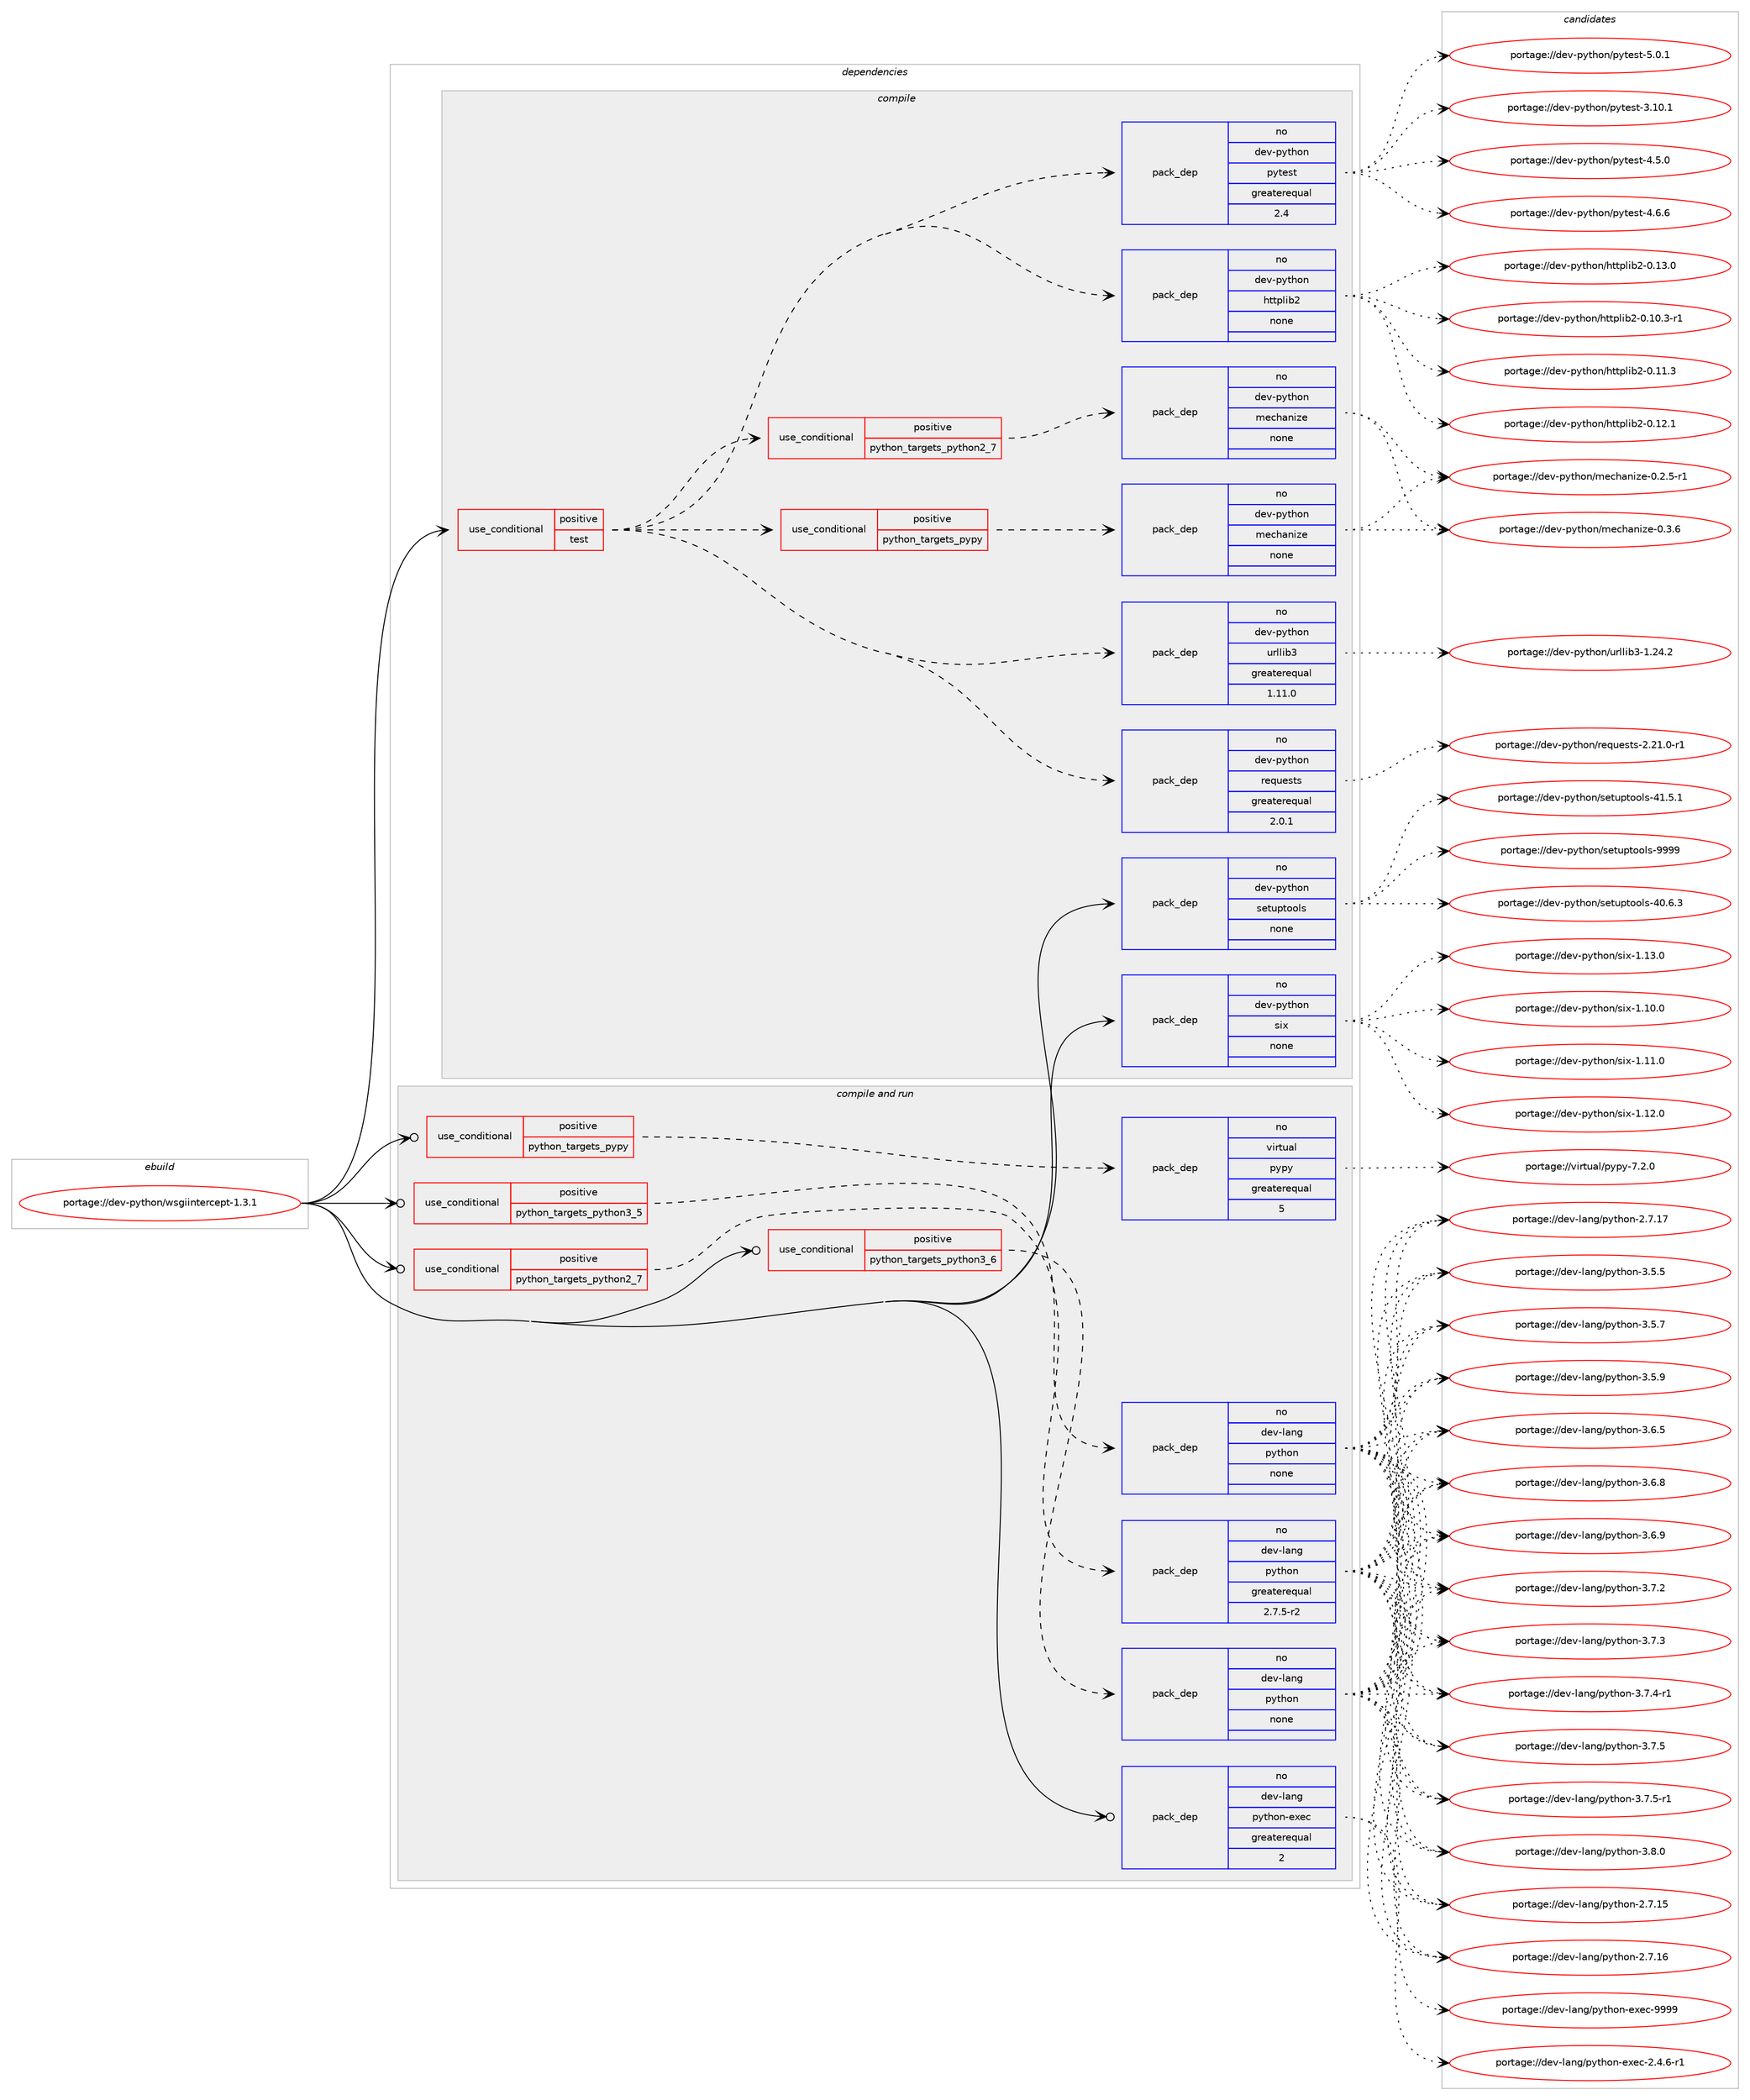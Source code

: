 digraph prolog {

# *************
# Graph options
# *************

newrank=true;
concentrate=true;
compound=true;
graph [rankdir=LR,fontname=Helvetica,fontsize=10,ranksep=1.5];#, ranksep=2.5, nodesep=0.2];
edge  [arrowhead=vee];
node  [fontname=Helvetica,fontsize=10];

# **********
# The ebuild
# **********

subgraph cluster_leftcol {
color=gray;
rank=same;
label=<<i>ebuild</i>>;
id [label="portage://dev-python/wsgiintercept-1.3.1", color=red, width=4, href="../dev-python/wsgiintercept-1.3.1.svg"];
}

# ****************
# The dependencies
# ****************

subgraph cluster_midcol {
color=gray;
label=<<i>dependencies</i>>;
subgraph cluster_compile {
fillcolor="#eeeeee";
style=filled;
label=<<i>compile</i>>;
subgraph cond40868 {
dependency179238 [label=<<TABLE BORDER="0" CELLBORDER="1" CELLSPACING="0" CELLPADDING="4"><TR><TD ROWSPAN="3" CELLPADDING="10">use_conditional</TD></TR><TR><TD>positive</TD></TR><TR><TD>test</TD></TR></TABLE>>, shape=none, color=red];
subgraph pack134959 {
dependency179239 [label=<<TABLE BORDER="0" CELLBORDER="1" CELLSPACING="0" CELLPADDING="4" WIDTH="220"><TR><TD ROWSPAN="6" CELLPADDING="30">pack_dep</TD></TR><TR><TD WIDTH="110">no</TD></TR><TR><TD>dev-python</TD></TR><TR><TD>httplib2</TD></TR><TR><TD>none</TD></TR><TR><TD></TD></TR></TABLE>>, shape=none, color=blue];
}
dependency179238:e -> dependency179239:w [weight=20,style="dashed",arrowhead="vee"];
subgraph pack134960 {
dependency179240 [label=<<TABLE BORDER="0" CELLBORDER="1" CELLSPACING="0" CELLPADDING="4" WIDTH="220"><TR><TD ROWSPAN="6" CELLPADDING="30">pack_dep</TD></TR><TR><TD WIDTH="110">no</TD></TR><TR><TD>dev-python</TD></TR><TR><TD>pytest</TD></TR><TR><TD>greaterequal</TD></TR><TR><TD>2.4</TD></TR></TABLE>>, shape=none, color=blue];
}
dependency179238:e -> dependency179240:w [weight=20,style="dashed",arrowhead="vee"];
subgraph pack134961 {
dependency179241 [label=<<TABLE BORDER="0" CELLBORDER="1" CELLSPACING="0" CELLPADDING="4" WIDTH="220"><TR><TD ROWSPAN="6" CELLPADDING="30">pack_dep</TD></TR><TR><TD WIDTH="110">no</TD></TR><TR><TD>dev-python</TD></TR><TR><TD>requests</TD></TR><TR><TD>greaterequal</TD></TR><TR><TD>2.0.1</TD></TR></TABLE>>, shape=none, color=blue];
}
dependency179238:e -> dependency179241:w [weight=20,style="dashed",arrowhead="vee"];
subgraph pack134962 {
dependency179242 [label=<<TABLE BORDER="0" CELLBORDER="1" CELLSPACING="0" CELLPADDING="4" WIDTH="220"><TR><TD ROWSPAN="6" CELLPADDING="30">pack_dep</TD></TR><TR><TD WIDTH="110">no</TD></TR><TR><TD>dev-python</TD></TR><TR><TD>urllib3</TD></TR><TR><TD>greaterequal</TD></TR><TR><TD>1.11.0</TD></TR></TABLE>>, shape=none, color=blue];
}
dependency179238:e -> dependency179242:w [weight=20,style="dashed",arrowhead="vee"];
subgraph cond40869 {
dependency179243 [label=<<TABLE BORDER="0" CELLBORDER="1" CELLSPACING="0" CELLPADDING="4"><TR><TD ROWSPAN="3" CELLPADDING="10">use_conditional</TD></TR><TR><TD>positive</TD></TR><TR><TD>python_targets_pypy</TD></TR></TABLE>>, shape=none, color=red];
subgraph pack134963 {
dependency179244 [label=<<TABLE BORDER="0" CELLBORDER="1" CELLSPACING="0" CELLPADDING="4" WIDTH="220"><TR><TD ROWSPAN="6" CELLPADDING="30">pack_dep</TD></TR><TR><TD WIDTH="110">no</TD></TR><TR><TD>dev-python</TD></TR><TR><TD>mechanize</TD></TR><TR><TD>none</TD></TR><TR><TD></TD></TR></TABLE>>, shape=none, color=blue];
}
dependency179243:e -> dependency179244:w [weight=20,style="dashed",arrowhead="vee"];
}
dependency179238:e -> dependency179243:w [weight=20,style="dashed",arrowhead="vee"];
subgraph cond40870 {
dependency179245 [label=<<TABLE BORDER="0" CELLBORDER="1" CELLSPACING="0" CELLPADDING="4"><TR><TD ROWSPAN="3" CELLPADDING="10">use_conditional</TD></TR><TR><TD>positive</TD></TR><TR><TD>python_targets_python2_7</TD></TR></TABLE>>, shape=none, color=red];
subgraph pack134964 {
dependency179246 [label=<<TABLE BORDER="0" CELLBORDER="1" CELLSPACING="0" CELLPADDING="4" WIDTH="220"><TR><TD ROWSPAN="6" CELLPADDING="30">pack_dep</TD></TR><TR><TD WIDTH="110">no</TD></TR><TR><TD>dev-python</TD></TR><TR><TD>mechanize</TD></TR><TR><TD>none</TD></TR><TR><TD></TD></TR></TABLE>>, shape=none, color=blue];
}
dependency179245:e -> dependency179246:w [weight=20,style="dashed",arrowhead="vee"];
}
dependency179238:e -> dependency179245:w [weight=20,style="dashed",arrowhead="vee"];
}
id:e -> dependency179238:w [weight=20,style="solid",arrowhead="vee"];
subgraph pack134965 {
dependency179247 [label=<<TABLE BORDER="0" CELLBORDER="1" CELLSPACING="0" CELLPADDING="4" WIDTH="220"><TR><TD ROWSPAN="6" CELLPADDING="30">pack_dep</TD></TR><TR><TD WIDTH="110">no</TD></TR><TR><TD>dev-python</TD></TR><TR><TD>setuptools</TD></TR><TR><TD>none</TD></TR><TR><TD></TD></TR></TABLE>>, shape=none, color=blue];
}
id:e -> dependency179247:w [weight=20,style="solid",arrowhead="vee"];
subgraph pack134966 {
dependency179248 [label=<<TABLE BORDER="0" CELLBORDER="1" CELLSPACING="0" CELLPADDING="4" WIDTH="220"><TR><TD ROWSPAN="6" CELLPADDING="30">pack_dep</TD></TR><TR><TD WIDTH="110">no</TD></TR><TR><TD>dev-python</TD></TR><TR><TD>six</TD></TR><TR><TD>none</TD></TR><TR><TD></TD></TR></TABLE>>, shape=none, color=blue];
}
id:e -> dependency179248:w [weight=20,style="solid",arrowhead="vee"];
}
subgraph cluster_compileandrun {
fillcolor="#eeeeee";
style=filled;
label=<<i>compile and run</i>>;
subgraph cond40871 {
dependency179249 [label=<<TABLE BORDER="0" CELLBORDER="1" CELLSPACING="0" CELLPADDING="4"><TR><TD ROWSPAN="3" CELLPADDING="10">use_conditional</TD></TR><TR><TD>positive</TD></TR><TR><TD>python_targets_pypy</TD></TR></TABLE>>, shape=none, color=red];
subgraph pack134967 {
dependency179250 [label=<<TABLE BORDER="0" CELLBORDER="1" CELLSPACING="0" CELLPADDING="4" WIDTH="220"><TR><TD ROWSPAN="6" CELLPADDING="30">pack_dep</TD></TR><TR><TD WIDTH="110">no</TD></TR><TR><TD>virtual</TD></TR><TR><TD>pypy</TD></TR><TR><TD>greaterequal</TD></TR><TR><TD>5</TD></TR></TABLE>>, shape=none, color=blue];
}
dependency179249:e -> dependency179250:w [weight=20,style="dashed",arrowhead="vee"];
}
id:e -> dependency179249:w [weight=20,style="solid",arrowhead="odotvee"];
subgraph cond40872 {
dependency179251 [label=<<TABLE BORDER="0" CELLBORDER="1" CELLSPACING="0" CELLPADDING="4"><TR><TD ROWSPAN="3" CELLPADDING="10">use_conditional</TD></TR><TR><TD>positive</TD></TR><TR><TD>python_targets_python2_7</TD></TR></TABLE>>, shape=none, color=red];
subgraph pack134968 {
dependency179252 [label=<<TABLE BORDER="0" CELLBORDER="1" CELLSPACING="0" CELLPADDING="4" WIDTH="220"><TR><TD ROWSPAN="6" CELLPADDING="30">pack_dep</TD></TR><TR><TD WIDTH="110">no</TD></TR><TR><TD>dev-lang</TD></TR><TR><TD>python</TD></TR><TR><TD>greaterequal</TD></TR><TR><TD>2.7.5-r2</TD></TR></TABLE>>, shape=none, color=blue];
}
dependency179251:e -> dependency179252:w [weight=20,style="dashed",arrowhead="vee"];
}
id:e -> dependency179251:w [weight=20,style="solid",arrowhead="odotvee"];
subgraph cond40873 {
dependency179253 [label=<<TABLE BORDER="0" CELLBORDER="1" CELLSPACING="0" CELLPADDING="4"><TR><TD ROWSPAN="3" CELLPADDING="10">use_conditional</TD></TR><TR><TD>positive</TD></TR><TR><TD>python_targets_python3_5</TD></TR></TABLE>>, shape=none, color=red];
subgraph pack134969 {
dependency179254 [label=<<TABLE BORDER="0" CELLBORDER="1" CELLSPACING="0" CELLPADDING="4" WIDTH="220"><TR><TD ROWSPAN="6" CELLPADDING="30">pack_dep</TD></TR><TR><TD WIDTH="110">no</TD></TR><TR><TD>dev-lang</TD></TR><TR><TD>python</TD></TR><TR><TD>none</TD></TR><TR><TD></TD></TR></TABLE>>, shape=none, color=blue];
}
dependency179253:e -> dependency179254:w [weight=20,style="dashed",arrowhead="vee"];
}
id:e -> dependency179253:w [weight=20,style="solid",arrowhead="odotvee"];
subgraph cond40874 {
dependency179255 [label=<<TABLE BORDER="0" CELLBORDER="1" CELLSPACING="0" CELLPADDING="4"><TR><TD ROWSPAN="3" CELLPADDING="10">use_conditional</TD></TR><TR><TD>positive</TD></TR><TR><TD>python_targets_python3_6</TD></TR></TABLE>>, shape=none, color=red];
subgraph pack134970 {
dependency179256 [label=<<TABLE BORDER="0" CELLBORDER="1" CELLSPACING="0" CELLPADDING="4" WIDTH="220"><TR><TD ROWSPAN="6" CELLPADDING="30">pack_dep</TD></TR><TR><TD WIDTH="110">no</TD></TR><TR><TD>dev-lang</TD></TR><TR><TD>python</TD></TR><TR><TD>none</TD></TR><TR><TD></TD></TR></TABLE>>, shape=none, color=blue];
}
dependency179255:e -> dependency179256:w [weight=20,style="dashed",arrowhead="vee"];
}
id:e -> dependency179255:w [weight=20,style="solid",arrowhead="odotvee"];
subgraph pack134971 {
dependency179257 [label=<<TABLE BORDER="0" CELLBORDER="1" CELLSPACING="0" CELLPADDING="4" WIDTH="220"><TR><TD ROWSPAN="6" CELLPADDING="30">pack_dep</TD></TR><TR><TD WIDTH="110">no</TD></TR><TR><TD>dev-lang</TD></TR><TR><TD>python-exec</TD></TR><TR><TD>greaterequal</TD></TR><TR><TD>2</TD></TR></TABLE>>, shape=none, color=blue];
}
id:e -> dependency179257:w [weight=20,style="solid",arrowhead="odotvee"];
}
subgraph cluster_run {
fillcolor="#eeeeee";
style=filled;
label=<<i>run</i>>;
}
}

# **************
# The candidates
# **************

subgraph cluster_choices {
rank=same;
color=gray;
label=<<i>candidates</i>>;

subgraph choice134959 {
color=black;
nodesep=1;
choiceportage10010111845112121116104111110471041161161121081059850454846494846514511449 [label="portage://dev-python/httplib2-0.10.3-r1", color=red, width=4,href="../dev-python/httplib2-0.10.3-r1.svg"];
choiceportage1001011184511212111610411111047104116116112108105985045484649494651 [label="portage://dev-python/httplib2-0.11.3", color=red, width=4,href="../dev-python/httplib2-0.11.3.svg"];
choiceportage1001011184511212111610411111047104116116112108105985045484649504649 [label="portage://dev-python/httplib2-0.12.1", color=red, width=4,href="../dev-python/httplib2-0.12.1.svg"];
choiceportage1001011184511212111610411111047104116116112108105985045484649514648 [label="portage://dev-python/httplib2-0.13.0", color=red, width=4,href="../dev-python/httplib2-0.13.0.svg"];
dependency179239:e -> choiceportage10010111845112121116104111110471041161161121081059850454846494846514511449:w [style=dotted,weight="100"];
dependency179239:e -> choiceportage1001011184511212111610411111047104116116112108105985045484649494651:w [style=dotted,weight="100"];
dependency179239:e -> choiceportage1001011184511212111610411111047104116116112108105985045484649504649:w [style=dotted,weight="100"];
dependency179239:e -> choiceportage1001011184511212111610411111047104116116112108105985045484649514648:w [style=dotted,weight="100"];
}
subgraph choice134960 {
color=black;
nodesep=1;
choiceportage100101118451121211161041111104711212111610111511645514649484649 [label="portage://dev-python/pytest-3.10.1", color=red, width=4,href="../dev-python/pytest-3.10.1.svg"];
choiceportage1001011184511212111610411111047112121116101115116455246534648 [label="portage://dev-python/pytest-4.5.0", color=red, width=4,href="../dev-python/pytest-4.5.0.svg"];
choiceportage1001011184511212111610411111047112121116101115116455246544654 [label="portage://dev-python/pytest-4.6.6", color=red, width=4,href="../dev-python/pytest-4.6.6.svg"];
choiceportage1001011184511212111610411111047112121116101115116455346484649 [label="portage://dev-python/pytest-5.0.1", color=red, width=4,href="../dev-python/pytest-5.0.1.svg"];
dependency179240:e -> choiceportage100101118451121211161041111104711212111610111511645514649484649:w [style=dotted,weight="100"];
dependency179240:e -> choiceportage1001011184511212111610411111047112121116101115116455246534648:w [style=dotted,weight="100"];
dependency179240:e -> choiceportage1001011184511212111610411111047112121116101115116455246544654:w [style=dotted,weight="100"];
dependency179240:e -> choiceportage1001011184511212111610411111047112121116101115116455346484649:w [style=dotted,weight="100"];
}
subgraph choice134961 {
color=black;
nodesep=1;
choiceportage1001011184511212111610411111047114101113117101115116115455046504946484511449 [label="portage://dev-python/requests-2.21.0-r1", color=red, width=4,href="../dev-python/requests-2.21.0-r1.svg"];
dependency179241:e -> choiceportage1001011184511212111610411111047114101113117101115116115455046504946484511449:w [style=dotted,weight="100"];
}
subgraph choice134962 {
color=black;
nodesep=1;
choiceportage1001011184511212111610411111047117114108108105985145494650524650 [label="portage://dev-python/urllib3-1.24.2", color=red, width=4,href="../dev-python/urllib3-1.24.2.svg"];
dependency179242:e -> choiceportage1001011184511212111610411111047117114108108105985145494650524650:w [style=dotted,weight="100"];
}
subgraph choice134963 {
color=black;
nodesep=1;
choiceportage100101118451121211161041111104710910199104971101051221014548465046534511449 [label="portage://dev-python/mechanize-0.2.5-r1", color=red, width=4,href="../dev-python/mechanize-0.2.5-r1.svg"];
choiceportage10010111845112121116104111110471091019910497110105122101454846514654 [label="portage://dev-python/mechanize-0.3.6", color=red, width=4,href="../dev-python/mechanize-0.3.6.svg"];
dependency179244:e -> choiceportage100101118451121211161041111104710910199104971101051221014548465046534511449:w [style=dotted,weight="100"];
dependency179244:e -> choiceportage10010111845112121116104111110471091019910497110105122101454846514654:w [style=dotted,weight="100"];
}
subgraph choice134964 {
color=black;
nodesep=1;
choiceportage100101118451121211161041111104710910199104971101051221014548465046534511449 [label="portage://dev-python/mechanize-0.2.5-r1", color=red, width=4,href="../dev-python/mechanize-0.2.5-r1.svg"];
choiceportage10010111845112121116104111110471091019910497110105122101454846514654 [label="portage://dev-python/mechanize-0.3.6", color=red, width=4,href="../dev-python/mechanize-0.3.6.svg"];
dependency179246:e -> choiceportage100101118451121211161041111104710910199104971101051221014548465046534511449:w [style=dotted,weight="100"];
dependency179246:e -> choiceportage10010111845112121116104111110471091019910497110105122101454846514654:w [style=dotted,weight="100"];
}
subgraph choice134965 {
color=black;
nodesep=1;
choiceportage100101118451121211161041111104711510111611711211611111110811545524846544651 [label="portage://dev-python/setuptools-40.6.3", color=red, width=4,href="../dev-python/setuptools-40.6.3.svg"];
choiceportage100101118451121211161041111104711510111611711211611111110811545524946534649 [label="portage://dev-python/setuptools-41.5.1", color=red, width=4,href="../dev-python/setuptools-41.5.1.svg"];
choiceportage10010111845112121116104111110471151011161171121161111111081154557575757 [label="portage://dev-python/setuptools-9999", color=red, width=4,href="../dev-python/setuptools-9999.svg"];
dependency179247:e -> choiceportage100101118451121211161041111104711510111611711211611111110811545524846544651:w [style=dotted,weight="100"];
dependency179247:e -> choiceportage100101118451121211161041111104711510111611711211611111110811545524946534649:w [style=dotted,weight="100"];
dependency179247:e -> choiceportage10010111845112121116104111110471151011161171121161111111081154557575757:w [style=dotted,weight="100"];
}
subgraph choice134966 {
color=black;
nodesep=1;
choiceportage100101118451121211161041111104711510512045494649484648 [label="portage://dev-python/six-1.10.0", color=red, width=4,href="../dev-python/six-1.10.0.svg"];
choiceportage100101118451121211161041111104711510512045494649494648 [label="portage://dev-python/six-1.11.0", color=red, width=4,href="../dev-python/six-1.11.0.svg"];
choiceportage100101118451121211161041111104711510512045494649504648 [label="portage://dev-python/six-1.12.0", color=red, width=4,href="../dev-python/six-1.12.0.svg"];
choiceportage100101118451121211161041111104711510512045494649514648 [label="portage://dev-python/six-1.13.0", color=red, width=4,href="../dev-python/six-1.13.0.svg"];
dependency179248:e -> choiceportage100101118451121211161041111104711510512045494649484648:w [style=dotted,weight="100"];
dependency179248:e -> choiceportage100101118451121211161041111104711510512045494649494648:w [style=dotted,weight="100"];
dependency179248:e -> choiceportage100101118451121211161041111104711510512045494649504648:w [style=dotted,weight="100"];
dependency179248:e -> choiceportage100101118451121211161041111104711510512045494649514648:w [style=dotted,weight="100"];
}
subgraph choice134967 {
color=black;
nodesep=1;
choiceportage1181051141161179710847112121112121455546504648 [label="portage://virtual/pypy-7.2.0", color=red, width=4,href="../virtual/pypy-7.2.0.svg"];
dependency179250:e -> choiceportage1181051141161179710847112121112121455546504648:w [style=dotted,weight="100"];
}
subgraph choice134968 {
color=black;
nodesep=1;
choiceportage10010111845108971101034711212111610411111045504655464953 [label="portage://dev-lang/python-2.7.15", color=red, width=4,href="../dev-lang/python-2.7.15.svg"];
choiceportage10010111845108971101034711212111610411111045504655464954 [label="portage://dev-lang/python-2.7.16", color=red, width=4,href="../dev-lang/python-2.7.16.svg"];
choiceportage10010111845108971101034711212111610411111045504655464955 [label="portage://dev-lang/python-2.7.17", color=red, width=4,href="../dev-lang/python-2.7.17.svg"];
choiceportage100101118451089711010347112121116104111110455146534653 [label="portage://dev-lang/python-3.5.5", color=red, width=4,href="../dev-lang/python-3.5.5.svg"];
choiceportage100101118451089711010347112121116104111110455146534655 [label="portage://dev-lang/python-3.5.7", color=red, width=4,href="../dev-lang/python-3.5.7.svg"];
choiceportage100101118451089711010347112121116104111110455146534657 [label="portage://dev-lang/python-3.5.9", color=red, width=4,href="../dev-lang/python-3.5.9.svg"];
choiceportage100101118451089711010347112121116104111110455146544653 [label="portage://dev-lang/python-3.6.5", color=red, width=4,href="../dev-lang/python-3.6.5.svg"];
choiceportage100101118451089711010347112121116104111110455146544656 [label="portage://dev-lang/python-3.6.8", color=red, width=4,href="../dev-lang/python-3.6.8.svg"];
choiceportage100101118451089711010347112121116104111110455146544657 [label="portage://dev-lang/python-3.6.9", color=red, width=4,href="../dev-lang/python-3.6.9.svg"];
choiceportage100101118451089711010347112121116104111110455146554650 [label="portage://dev-lang/python-3.7.2", color=red, width=4,href="../dev-lang/python-3.7.2.svg"];
choiceportage100101118451089711010347112121116104111110455146554651 [label="portage://dev-lang/python-3.7.3", color=red, width=4,href="../dev-lang/python-3.7.3.svg"];
choiceportage1001011184510897110103471121211161041111104551465546524511449 [label="portage://dev-lang/python-3.7.4-r1", color=red, width=4,href="../dev-lang/python-3.7.4-r1.svg"];
choiceportage100101118451089711010347112121116104111110455146554653 [label="portage://dev-lang/python-3.7.5", color=red, width=4,href="../dev-lang/python-3.7.5.svg"];
choiceportage1001011184510897110103471121211161041111104551465546534511449 [label="portage://dev-lang/python-3.7.5-r1", color=red, width=4,href="../dev-lang/python-3.7.5-r1.svg"];
choiceportage100101118451089711010347112121116104111110455146564648 [label="portage://dev-lang/python-3.8.0", color=red, width=4,href="../dev-lang/python-3.8.0.svg"];
dependency179252:e -> choiceportage10010111845108971101034711212111610411111045504655464953:w [style=dotted,weight="100"];
dependency179252:e -> choiceportage10010111845108971101034711212111610411111045504655464954:w [style=dotted,weight="100"];
dependency179252:e -> choiceportage10010111845108971101034711212111610411111045504655464955:w [style=dotted,weight="100"];
dependency179252:e -> choiceportage100101118451089711010347112121116104111110455146534653:w [style=dotted,weight="100"];
dependency179252:e -> choiceportage100101118451089711010347112121116104111110455146534655:w [style=dotted,weight="100"];
dependency179252:e -> choiceportage100101118451089711010347112121116104111110455146534657:w [style=dotted,weight="100"];
dependency179252:e -> choiceportage100101118451089711010347112121116104111110455146544653:w [style=dotted,weight="100"];
dependency179252:e -> choiceportage100101118451089711010347112121116104111110455146544656:w [style=dotted,weight="100"];
dependency179252:e -> choiceportage100101118451089711010347112121116104111110455146544657:w [style=dotted,weight="100"];
dependency179252:e -> choiceportage100101118451089711010347112121116104111110455146554650:w [style=dotted,weight="100"];
dependency179252:e -> choiceportage100101118451089711010347112121116104111110455146554651:w [style=dotted,weight="100"];
dependency179252:e -> choiceportage1001011184510897110103471121211161041111104551465546524511449:w [style=dotted,weight="100"];
dependency179252:e -> choiceportage100101118451089711010347112121116104111110455146554653:w [style=dotted,weight="100"];
dependency179252:e -> choiceportage1001011184510897110103471121211161041111104551465546534511449:w [style=dotted,weight="100"];
dependency179252:e -> choiceportage100101118451089711010347112121116104111110455146564648:w [style=dotted,weight="100"];
}
subgraph choice134969 {
color=black;
nodesep=1;
choiceportage10010111845108971101034711212111610411111045504655464953 [label="portage://dev-lang/python-2.7.15", color=red, width=4,href="../dev-lang/python-2.7.15.svg"];
choiceportage10010111845108971101034711212111610411111045504655464954 [label="portage://dev-lang/python-2.7.16", color=red, width=4,href="../dev-lang/python-2.7.16.svg"];
choiceportage10010111845108971101034711212111610411111045504655464955 [label="portage://dev-lang/python-2.7.17", color=red, width=4,href="../dev-lang/python-2.7.17.svg"];
choiceportage100101118451089711010347112121116104111110455146534653 [label="portage://dev-lang/python-3.5.5", color=red, width=4,href="../dev-lang/python-3.5.5.svg"];
choiceportage100101118451089711010347112121116104111110455146534655 [label="portage://dev-lang/python-3.5.7", color=red, width=4,href="../dev-lang/python-3.5.7.svg"];
choiceportage100101118451089711010347112121116104111110455146534657 [label="portage://dev-lang/python-3.5.9", color=red, width=4,href="../dev-lang/python-3.5.9.svg"];
choiceportage100101118451089711010347112121116104111110455146544653 [label="portage://dev-lang/python-3.6.5", color=red, width=4,href="../dev-lang/python-3.6.5.svg"];
choiceportage100101118451089711010347112121116104111110455146544656 [label="portage://dev-lang/python-3.6.8", color=red, width=4,href="../dev-lang/python-3.6.8.svg"];
choiceportage100101118451089711010347112121116104111110455146544657 [label="portage://dev-lang/python-3.6.9", color=red, width=4,href="../dev-lang/python-3.6.9.svg"];
choiceportage100101118451089711010347112121116104111110455146554650 [label="portage://dev-lang/python-3.7.2", color=red, width=4,href="../dev-lang/python-3.7.2.svg"];
choiceportage100101118451089711010347112121116104111110455146554651 [label="portage://dev-lang/python-3.7.3", color=red, width=4,href="../dev-lang/python-3.7.3.svg"];
choiceportage1001011184510897110103471121211161041111104551465546524511449 [label="portage://dev-lang/python-3.7.4-r1", color=red, width=4,href="../dev-lang/python-3.7.4-r1.svg"];
choiceportage100101118451089711010347112121116104111110455146554653 [label="portage://dev-lang/python-3.7.5", color=red, width=4,href="../dev-lang/python-3.7.5.svg"];
choiceportage1001011184510897110103471121211161041111104551465546534511449 [label="portage://dev-lang/python-3.7.5-r1", color=red, width=4,href="../dev-lang/python-3.7.5-r1.svg"];
choiceportage100101118451089711010347112121116104111110455146564648 [label="portage://dev-lang/python-3.8.0", color=red, width=4,href="../dev-lang/python-3.8.0.svg"];
dependency179254:e -> choiceportage10010111845108971101034711212111610411111045504655464953:w [style=dotted,weight="100"];
dependency179254:e -> choiceportage10010111845108971101034711212111610411111045504655464954:w [style=dotted,weight="100"];
dependency179254:e -> choiceportage10010111845108971101034711212111610411111045504655464955:w [style=dotted,weight="100"];
dependency179254:e -> choiceportage100101118451089711010347112121116104111110455146534653:w [style=dotted,weight="100"];
dependency179254:e -> choiceportage100101118451089711010347112121116104111110455146534655:w [style=dotted,weight="100"];
dependency179254:e -> choiceportage100101118451089711010347112121116104111110455146534657:w [style=dotted,weight="100"];
dependency179254:e -> choiceportage100101118451089711010347112121116104111110455146544653:w [style=dotted,weight="100"];
dependency179254:e -> choiceportage100101118451089711010347112121116104111110455146544656:w [style=dotted,weight="100"];
dependency179254:e -> choiceportage100101118451089711010347112121116104111110455146544657:w [style=dotted,weight="100"];
dependency179254:e -> choiceportage100101118451089711010347112121116104111110455146554650:w [style=dotted,weight="100"];
dependency179254:e -> choiceportage100101118451089711010347112121116104111110455146554651:w [style=dotted,weight="100"];
dependency179254:e -> choiceportage1001011184510897110103471121211161041111104551465546524511449:w [style=dotted,weight="100"];
dependency179254:e -> choiceportage100101118451089711010347112121116104111110455146554653:w [style=dotted,weight="100"];
dependency179254:e -> choiceportage1001011184510897110103471121211161041111104551465546534511449:w [style=dotted,weight="100"];
dependency179254:e -> choiceportage100101118451089711010347112121116104111110455146564648:w [style=dotted,weight="100"];
}
subgraph choice134970 {
color=black;
nodesep=1;
choiceportage10010111845108971101034711212111610411111045504655464953 [label="portage://dev-lang/python-2.7.15", color=red, width=4,href="../dev-lang/python-2.7.15.svg"];
choiceportage10010111845108971101034711212111610411111045504655464954 [label="portage://dev-lang/python-2.7.16", color=red, width=4,href="../dev-lang/python-2.7.16.svg"];
choiceportage10010111845108971101034711212111610411111045504655464955 [label="portage://dev-lang/python-2.7.17", color=red, width=4,href="../dev-lang/python-2.7.17.svg"];
choiceportage100101118451089711010347112121116104111110455146534653 [label="portage://dev-lang/python-3.5.5", color=red, width=4,href="../dev-lang/python-3.5.5.svg"];
choiceportage100101118451089711010347112121116104111110455146534655 [label="portage://dev-lang/python-3.5.7", color=red, width=4,href="../dev-lang/python-3.5.7.svg"];
choiceportage100101118451089711010347112121116104111110455146534657 [label="portage://dev-lang/python-3.5.9", color=red, width=4,href="../dev-lang/python-3.5.9.svg"];
choiceportage100101118451089711010347112121116104111110455146544653 [label="portage://dev-lang/python-3.6.5", color=red, width=4,href="../dev-lang/python-3.6.5.svg"];
choiceportage100101118451089711010347112121116104111110455146544656 [label="portage://dev-lang/python-3.6.8", color=red, width=4,href="../dev-lang/python-3.6.8.svg"];
choiceportage100101118451089711010347112121116104111110455146544657 [label="portage://dev-lang/python-3.6.9", color=red, width=4,href="../dev-lang/python-3.6.9.svg"];
choiceportage100101118451089711010347112121116104111110455146554650 [label="portage://dev-lang/python-3.7.2", color=red, width=4,href="../dev-lang/python-3.7.2.svg"];
choiceportage100101118451089711010347112121116104111110455146554651 [label="portage://dev-lang/python-3.7.3", color=red, width=4,href="../dev-lang/python-3.7.3.svg"];
choiceportage1001011184510897110103471121211161041111104551465546524511449 [label="portage://dev-lang/python-3.7.4-r1", color=red, width=4,href="../dev-lang/python-3.7.4-r1.svg"];
choiceportage100101118451089711010347112121116104111110455146554653 [label="portage://dev-lang/python-3.7.5", color=red, width=4,href="../dev-lang/python-3.7.5.svg"];
choiceportage1001011184510897110103471121211161041111104551465546534511449 [label="portage://dev-lang/python-3.7.5-r1", color=red, width=4,href="../dev-lang/python-3.7.5-r1.svg"];
choiceportage100101118451089711010347112121116104111110455146564648 [label="portage://dev-lang/python-3.8.0", color=red, width=4,href="../dev-lang/python-3.8.0.svg"];
dependency179256:e -> choiceportage10010111845108971101034711212111610411111045504655464953:w [style=dotted,weight="100"];
dependency179256:e -> choiceportage10010111845108971101034711212111610411111045504655464954:w [style=dotted,weight="100"];
dependency179256:e -> choiceportage10010111845108971101034711212111610411111045504655464955:w [style=dotted,weight="100"];
dependency179256:e -> choiceportage100101118451089711010347112121116104111110455146534653:w [style=dotted,weight="100"];
dependency179256:e -> choiceportage100101118451089711010347112121116104111110455146534655:w [style=dotted,weight="100"];
dependency179256:e -> choiceportage100101118451089711010347112121116104111110455146534657:w [style=dotted,weight="100"];
dependency179256:e -> choiceportage100101118451089711010347112121116104111110455146544653:w [style=dotted,weight="100"];
dependency179256:e -> choiceportage100101118451089711010347112121116104111110455146544656:w [style=dotted,weight="100"];
dependency179256:e -> choiceportage100101118451089711010347112121116104111110455146544657:w [style=dotted,weight="100"];
dependency179256:e -> choiceportage100101118451089711010347112121116104111110455146554650:w [style=dotted,weight="100"];
dependency179256:e -> choiceportage100101118451089711010347112121116104111110455146554651:w [style=dotted,weight="100"];
dependency179256:e -> choiceportage1001011184510897110103471121211161041111104551465546524511449:w [style=dotted,weight="100"];
dependency179256:e -> choiceportage100101118451089711010347112121116104111110455146554653:w [style=dotted,weight="100"];
dependency179256:e -> choiceportage1001011184510897110103471121211161041111104551465546534511449:w [style=dotted,weight="100"];
dependency179256:e -> choiceportage100101118451089711010347112121116104111110455146564648:w [style=dotted,weight="100"];
}
subgraph choice134971 {
color=black;
nodesep=1;
choiceportage10010111845108971101034711212111610411111045101120101994550465246544511449 [label="portage://dev-lang/python-exec-2.4.6-r1", color=red, width=4,href="../dev-lang/python-exec-2.4.6-r1.svg"];
choiceportage10010111845108971101034711212111610411111045101120101994557575757 [label="portage://dev-lang/python-exec-9999", color=red, width=4,href="../dev-lang/python-exec-9999.svg"];
dependency179257:e -> choiceportage10010111845108971101034711212111610411111045101120101994550465246544511449:w [style=dotted,weight="100"];
dependency179257:e -> choiceportage10010111845108971101034711212111610411111045101120101994557575757:w [style=dotted,weight="100"];
}
}

}
